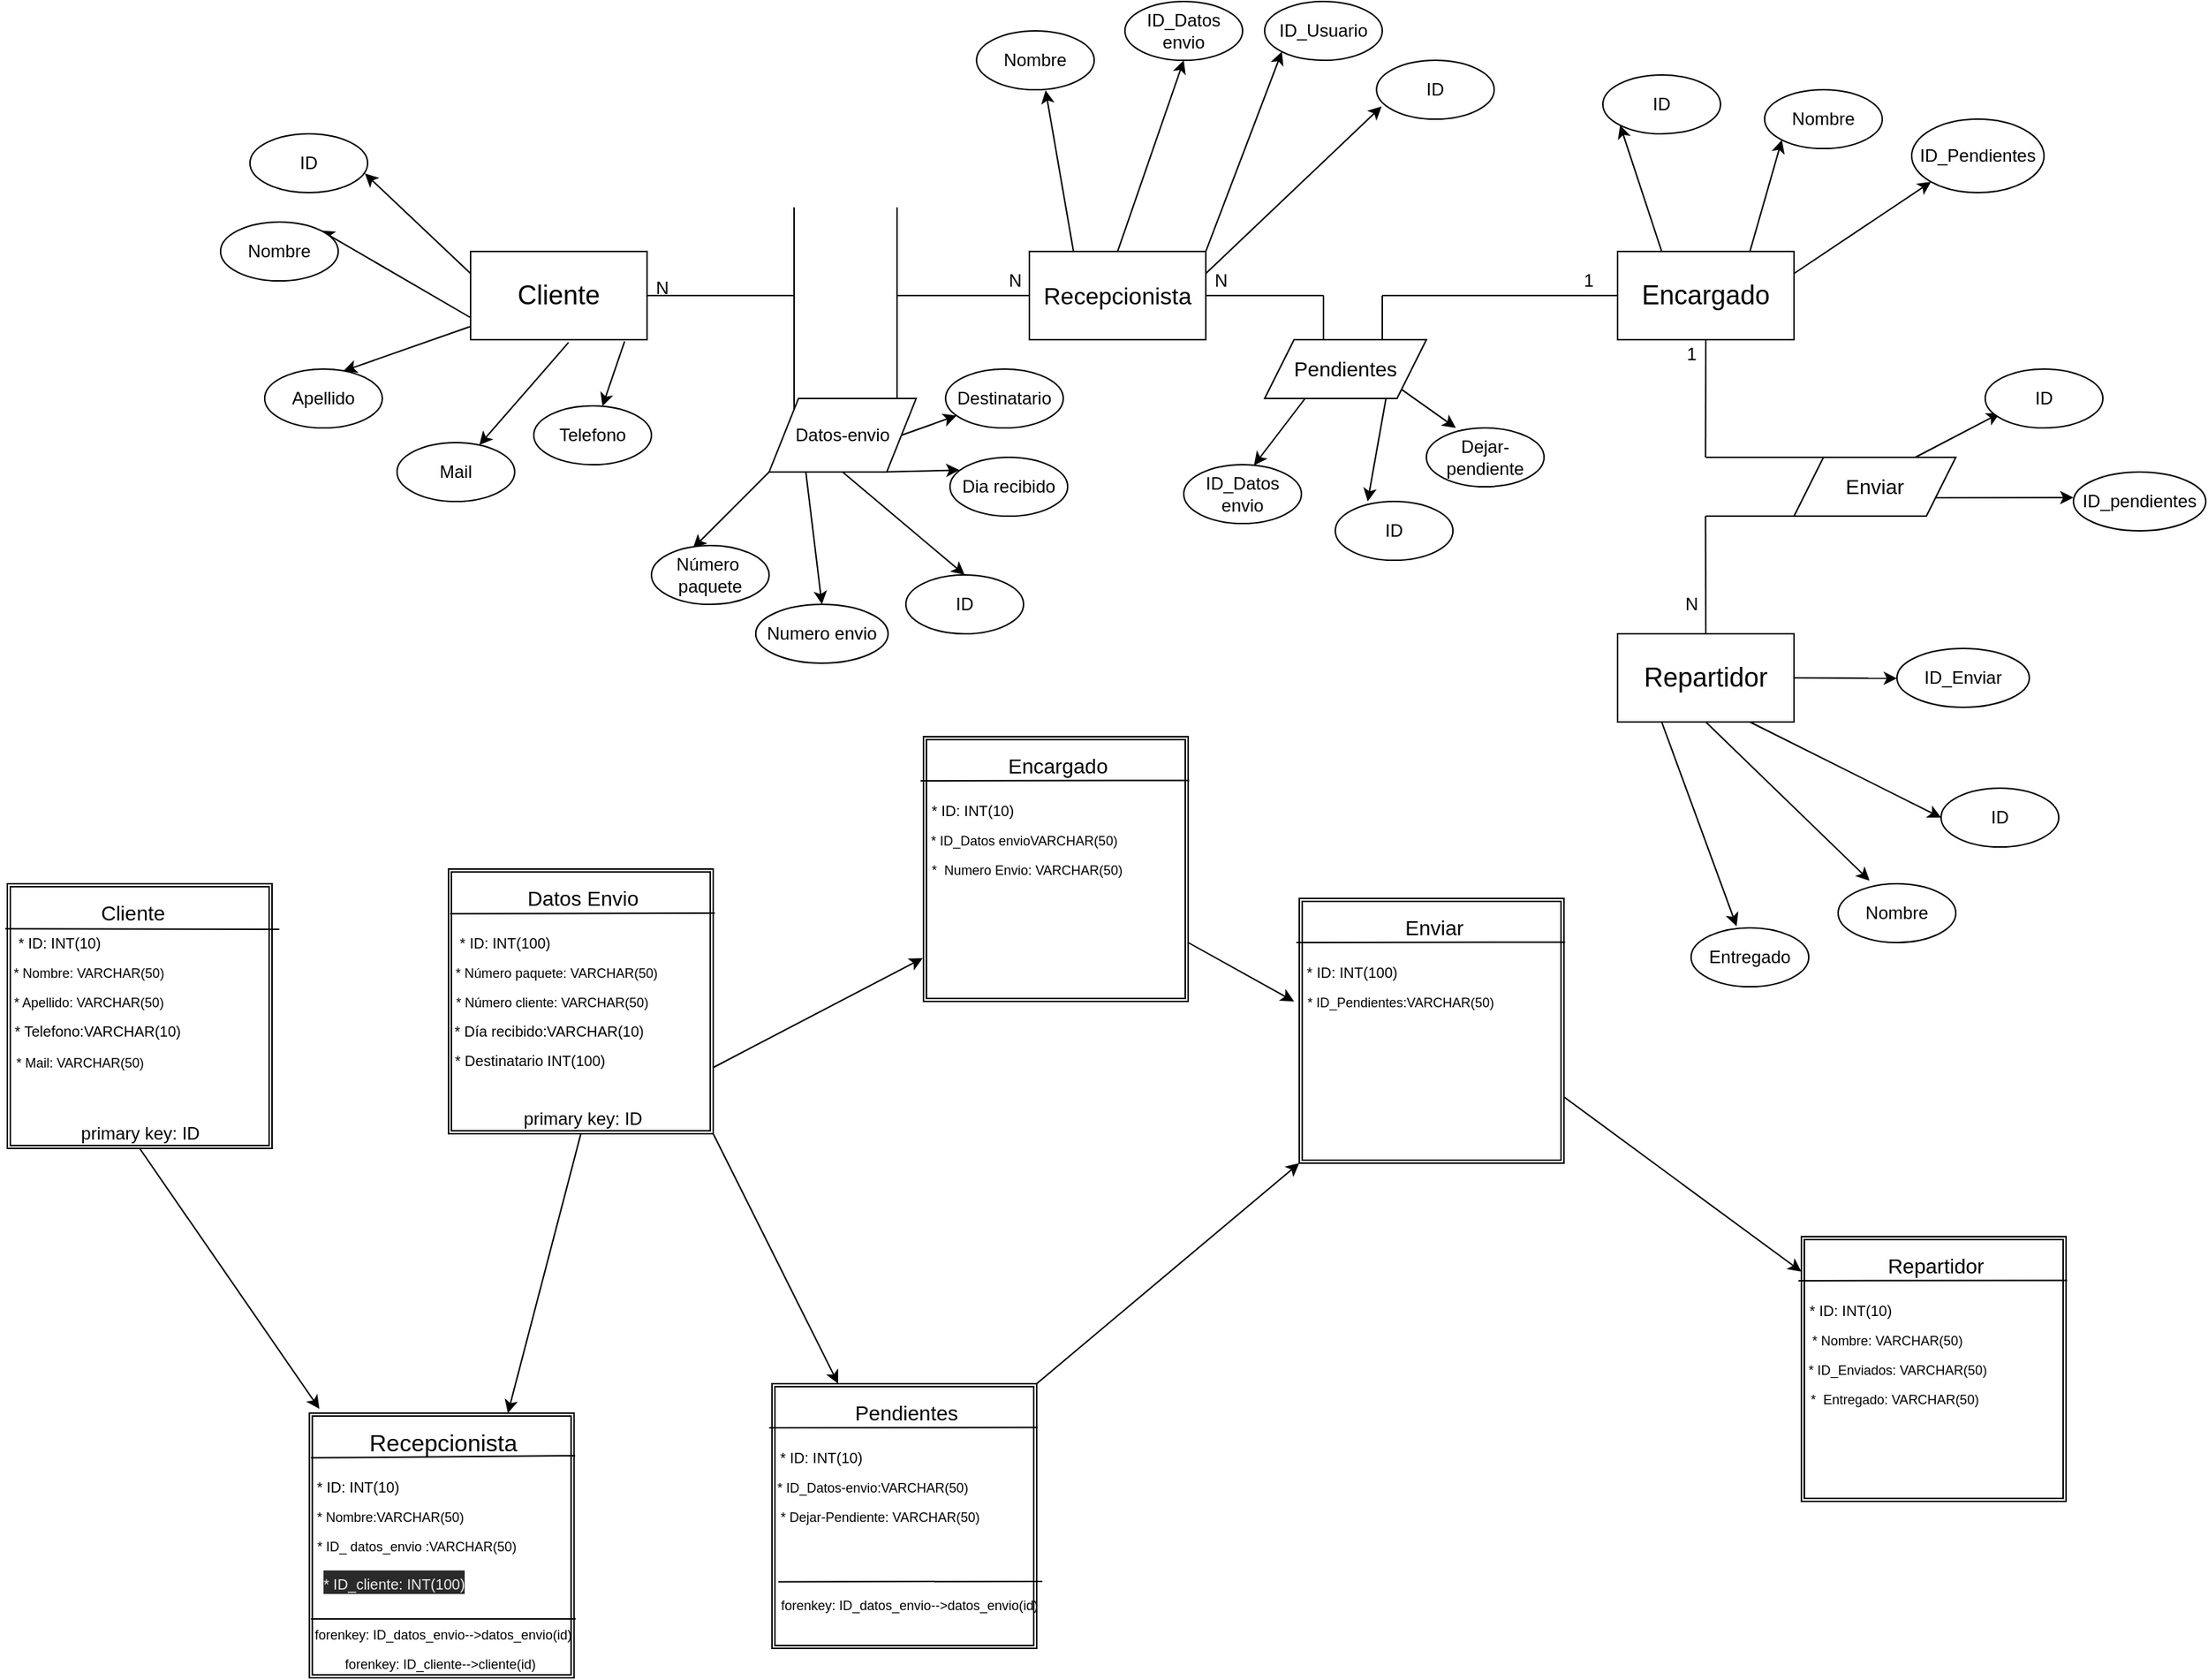 <mxfile>
    <diagram id="szAuExEihpR_oLBRPBaR" name="Página-1">
        <mxGraphModel dx="2350" dy="823" grid="1" gridSize="10" guides="1" tooltips="1" connect="1" arrows="1" fold="1" page="1" pageScale="1" pageWidth="827" pageHeight="1169" math="0" shadow="0">
            <root>
                <mxCell id="0"/>
                <mxCell id="1" parent="0"/>
                <mxCell id="46" style="edgeStyle=none;html=1;entryX=0.67;entryY=0.032;entryDx=0;entryDy=0;entryPerimeter=0;" parent="1" source="2" target="47" edge="1">
                    <mxGeometry relative="1" as="geometry">
                        <mxPoint x="150.0" y="360.0" as="targetPoint"/>
                    </mxGeometry>
                </mxCell>
                <mxCell id="50" style="edgeStyle=none;html=1;exitX=0.555;exitY=1.033;exitDx=0;exitDy=0;exitPerimeter=0;" parent="1" source="2" target="48" edge="1">
                    <mxGeometry relative="1" as="geometry"/>
                </mxCell>
                <mxCell id="62" style="edgeStyle=none;html=1;exitX=0.873;exitY=1.019;exitDx=0;exitDy=0;exitPerimeter=0;" parent="1" source="2" target="61" edge="1">
                    <mxGeometry relative="1" as="geometry"/>
                </mxCell>
                <mxCell id="105" style="edgeStyle=none;html=1;exitX=0;exitY=0.25;exitDx=0;exitDy=0;entryX=0.977;entryY=0.675;entryDx=0;entryDy=0;entryPerimeter=0;" parent="1" source="2" target="104" edge="1">
                    <mxGeometry relative="1" as="geometry"/>
                </mxCell>
                <mxCell id="2" value="&lt;font style=&quot;font-size: 18px&quot;&gt;Cliente&lt;/font&gt;" style="rounded=0;whiteSpace=wrap;html=1;" parent="1" vertex="1">
                    <mxGeometry x="120" y="200" width="120" height="60" as="geometry"/>
                </mxCell>
                <mxCell id="4" value="" style="endArrow=none;html=1;exitX=1;exitY=0.5;exitDx=0;exitDy=0;" parent="1" source="2" edge="1">
                    <mxGeometry width="50" height="50" relative="1" as="geometry">
                        <mxPoint x="470" y="330" as="sourcePoint"/>
                        <mxPoint x="340" y="230" as="targetPoint"/>
                    </mxGeometry>
                </mxCell>
                <mxCell id="5" value="N" style="text;html=1;align=center;verticalAlign=middle;resizable=0;points=[];autosize=1;strokeColor=none;fillColor=none;" parent="1" vertex="1">
                    <mxGeometry x="240" y="215" width="20" height="20" as="geometry"/>
                </mxCell>
                <mxCell id="66" style="edgeStyle=none;html=1;exitX=0.25;exitY=0;exitDx=0;exitDy=0;entryX=0.587;entryY=1.01;entryDx=0;entryDy=0;entryPerimeter=0;" parent="1" source="7" target="68" edge="1">
                    <mxGeometry relative="1" as="geometry">
                        <mxPoint x="500.0" y="140.0" as="targetPoint"/>
                    </mxGeometry>
                </mxCell>
                <mxCell id="70" style="edgeStyle=none;html=1;exitX=0.5;exitY=0;exitDx=0;exitDy=0;entryX=0.5;entryY=1;entryDx=0;entryDy=0;" parent="1" source="7" target="69" edge="1">
                    <mxGeometry relative="1" as="geometry"/>
                </mxCell>
                <mxCell id="126" style="edgeStyle=none;html=1;exitX=1;exitY=0;exitDx=0;exitDy=0;entryX=0;entryY=1;entryDx=0;entryDy=0;" parent="1" source="7" target="127" edge="1">
                    <mxGeometry relative="1" as="geometry">
                        <mxPoint x="680" y="100" as="targetPoint"/>
                    </mxGeometry>
                </mxCell>
                <mxCell id="184" style="edgeStyle=none;html=1;exitX=1;exitY=0.25;exitDx=0;exitDy=0;entryX=0.043;entryY=0.785;entryDx=0;entryDy=0;entryPerimeter=0;" parent="1" source="7" target="185" edge="1">
                    <mxGeometry relative="1" as="geometry">
                        <mxPoint x="710" y="150" as="targetPoint"/>
                    </mxGeometry>
                </mxCell>
                <mxCell id="7" value="&lt;font size=&quot;3&quot;&gt;Recepcionista&lt;/font&gt;" style="rounded=0;whiteSpace=wrap;html=1;" parent="1" vertex="1">
                    <mxGeometry x="500" y="200" width="120" height="60" as="geometry"/>
                </mxCell>
                <mxCell id="8" value="" style="endArrow=none;html=1;" parent="1" target="7" edge="1">
                    <mxGeometry width="50" height="50" relative="1" as="geometry">
                        <mxPoint x="410" y="230" as="sourcePoint"/>
                        <mxPoint x="520" y="280" as="targetPoint"/>
                    </mxGeometry>
                </mxCell>
                <mxCell id="39" value="" style="endArrow=classic;html=1;exitX=0;exitY=0.75;exitDx=0;exitDy=0;entryX=1;entryY=0;entryDx=0;entryDy=0;" parent="1" source="2" target="43" edge="1">
                    <mxGeometry width="50" height="50" relative="1" as="geometry">
                        <mxPoint x="100" y="360" as="sourcePoint"/>
                        <mxPoint x="60" y="300" as="targetPoint"/>
                    </mxGeometry>
                </mxCell>
                <mxCell id="43" value="Nombre" style="ellipse;whiteSpace=wrap;html=1;" parent="1" vertex="1">
                    <mxGeometry x="-50" y="180" width="80" height="40" as="geometry"/>
                </mxCell>
                <mxCell id="47" value="Apellido" style="ellipse;whiteSpace=wrap;html=1;" parent="1" vertex="1">
                    <mxGeometry x="-20" y="280" width="80" height="40" as="geometry"/>
                </mxCell>
                <mxCell id="48" value="Mail" style="ellipse;whiteSpace=wrap;html=1;" parent="1" vertex="1">
                    <mxGeometry x="70" y="330" width="80" height="40" as="geometry"/>
                </mxCell>
                <mxCell id="61" value="Telefono" style="ellipse;whiteSpace=wrap;html=1;" parent="1" vertex="1">
                    <mxGeometry x="163" y="305" width="80" height="40" as="geometry"/>
                </mxCell>
                <mxCell id="65" value="N" style="text;html=1;align=center;verticalAlign=middle;resizable=0;points=[];autosize=1;strokeColor=none;fillColor=none;" parent="1" vertex="1">
                    <mxGeometry x="480" y="210" width="20" height="20" as="geometry"/>
                </mxCell>
                <mxCell id="68" value="Nombre" style="ellipse;whiteSpace=wrap;html=1;" parent="1" vertex="1">
                    <mxGeometry x="464.08" y="50" width="80" height="40" as="geometry"/>
                </mxCell>
                <mxCell id="69" value="ID_Datos&lt;br&gt;envio" style="ellipse;whiteSpace=wrap;html=1;" parent="1" vertex="1">
                    <mxGeometry x="565" y="30" width="80" height="40" as="geometry"/>
                </mxCell>
                <mxCell id="71" value="" style="endArrow=none;html=1;" parent="1" edge="1">
                    <mxGeometry width="50" height="50" relative="1" as="geometry">
                        <mxPoint x="340" y="310" as="sourcePoint"/>
                        <mxPoint x="340" y="230" as="targetPoint"/>
                    </mxGeometry>
                </mxCell>
                <mxCell id="72" value="" style="endArrow=none;html=1;" parent="1" edge="1">
                    <mxGeometry width="50" height="50" relative="1" as="geometry">
                        <mxPoint x="410" y="310" as="sourcePoint"/>
                        <mxPoint x="410" y="230" as="targetPoint"/>
                    </mxGeometry>
                </mxCell>
                <mxCell id="75" style="edgeStyle=none;html=1;exitX=0;exitY=1;exitDx=0;exitDy=0;entryX=0.354;entryY=0.044;entryDx=0;entryDy=0;entryPerimeter=0;" parent="1" source="73" target="74" edge="1">
                    <mxGeometry relative="1" as="geometry"/>
                </mxCell>
                <mxCell id="79" style="edgeStyle=none;html=1;exitX=0.75;exitY=1;exitDx=0;exitDy=0;entryX=0.08;entryY=0.217;entryDx=0;entryDy=0;entryPerimeter=0;" parent="1" source="73" target="78" edge="1">
                    <mxGeometry relative="1" as="geometry"/>
                </mxCell>
                <mxCell id="81" style="edgeStyle=none;html=1;exitX=1;exitY=0.5;exitDx=0;exitDy=0;" parent="1" source="73" target="80" edge="1">
                    <mxGeometry relative="1" as="geometry"/>
                </mxCell>
                <mxCell id="128" style="edgeStyle=none;html=1;exitX=0.5;exitY=1;exitDx=0;exitDy=0;entryX=0.5;entryY=0;entryDx=0;entryDy=0;" parent="1" source="73" target="129" edge="1">
                    <mxGeometry relative="1" as="geometry">
                        <mxPoint x="340" y="460" as="targetPoint"/>
                    </mxGeometry>
                </mxCell>
                <mxCell id="256" style="edgeStyle=none;html=1;exitX=0.25;exitY=1;exitDx=0;exitDy=0;entryX=0.5;entryY=0;entryDx=0;entryDy=0;" parent="1" source="73" target="255" edge="1">
                    <mxGeometry relative="1" as="geometry"/>
                </mxCell>
                <mxCell id="73" value="Datos-envio" style="shape=parallelogram;perimeter=parallelogramPerimeter;whiteSpace=wrap;html=1;fixedSize=1;" parent="1" vertex="1">
                    <mxGeometry x="323" y="300" width="100" height="50" as="geometry"/>
                </mxCell>
                <mxCell id="74" value="Número&amp;nbsp;&lt;br&gt;paquete" style="ellipse;whiteSpace=wrap;html=1;" parent="1" vertex="1">
                    <mxGeometry x="243" y="400" width="80" height="40" as="geometry"/>
                </mxCell>
                <mxCell id="78" value="Dia recibido" style="ellipse;whiteSpace=wrap;html=1;" parent="1" vertex="1">
                    <mxGeometry x="446.04" y="340" width="80" height="40" as="geometry"/>
                </mxCell>
                <mxCell id="80" value="Destinatario" style="ellipse;whiteSpace=wrap;html=1;" parent="1" vertex="1">
                    <mxGeometry x="443.04" y="280" width="80" height="40" as="geometry"/>
                </mxCell>
                <mxCell id="270" style="edgeStyle=none;html=1;exitX=0.5;exitY=1;exitDx=0;exitDy=0;entryX=0.038;entryY=-0.016;entryDx=0;entryDy=0;entryPerimeter=0;" parent="1" source="100" target="198" edge="1">
                    <mxGeometry relative="1" as="geometry">
                        <mxPoint x="20" y="900" as="targetPoint"/>
                    </mxGeometry>
                </mxCell>
                <mxCell id="100" value="" style="shape=ext;double=1;whiteSpace=wrap;html=1;aspect=fixed;" parent="1" vertex="1">
                    <mxGeometry x="-195" y="630" width="180" height="180" as="geometry"/>
                </mxCell>
                <mxCell id="101" value="" style="endArrow=none;html=1;exitX=-0.008;exitY=0.17;exitDx=0;exitDy=0;exitPerimeter=0;" parent="1" source="100" edge="1">
                    <mxGeometry width="50" height="50" relative="1" as="geometry">
                        <mxPoint x="-195" y="670" as="sourcePoint"/>
                        <mxPoint x="-10" y="661" as="targetPoint"/>
                    </mxGeometry>
                </mxCell>
                <mxCell id="102" value="&lt;font style=&quot;font-size: 14px&quot;&gt;Cliente&lt;/font&gt;" style="text;html=1;align=center;verticalAlign=middle;resizable=0;points=[];autosize=1;strokeColor=none;fillColor=none;" parent="1" vertex="1">
                    <mxGeometry x="-140" y="640" width="60" height="20" as="geometry"/>
                </mxCell>
                <mxCell id="103" value="&lt;font style=&quot;font-size: 9px&quot;&gt;* Nombre: VARCHAR(50)&lt;/font&gt;" style="text;html=1;align=center;verticalAlign=middle;resizable=0;points=[];autosize=1;strokeColor=none;fillColor=none;" parent="1" vertex="1">
                    <mxGeometry x="-200" y="680" width="120" height="20" as="geometry"/>
                </mxCell>
                <mxCell id="104" value="ID" style="ellipse;whiteSpace=wrap;html=1;" parent="1" vertex="1">
                    <mxGeometry x="-30" y="120" width="80" height="40" as="geometry"/>
                </mxCell>
                <mxCell id="106" value="&lt;font style=&quot;font-size: 10px&quot;&gt;* ID: INT(10)&lt;/font&gt;" style="text;html=1;align=center;verticalAlign=middle;resizable=0;points=[];autosize=1;strokeColor=none;fillColor=none;" parent="1" vertex="1">
                    <mxGeometry x="-195" y="660" width="70" height="20" as="geometry"/>
                </mxCell>
                <mxCell id="107" value="&lt;span style=&quot;font-size: 9px&quot;&gt;* Apellido: VARCHAR(50)&lt;/span&gt;" style="text;html=1;align=center;verticalAlign=middle;resizable=0;points=[];autosize=1;strokeColor=none;fillColor=none;fontSize=10;" parent="1" vertex="1">
                    <mxGeometry x="-200" y="700" width="120" height="20" as="geometry"/>
                </mxCell>
                <mxCell id="108" value="* Telefono:VARCHAR(10)" style="text;html=1;align=center;verticalAlign=middle;resizable=0;points=[];autosize=1;strokeColor=none;fillColor=none;fontSize=10;" parent="1" vertex="1">
                    <mxGeometry x="-198.76" y="720" width="130" height="20" as="geometry"/>
                </mxCell>
                <mxCell id="168" style="edgeStyle=none;rounded=1;html=1;exitX=0.5;exitY=1;exitDx=0;exitDy=0;fontSize=14;endArrow=none;endFill=0;" parent="1" source="112" edge="1">
                    <mxGeometry relative="1" as="geometry">
                        <mxPoint x="959.8" y="340" as="targetPoint"/>
                    </mxGeometry>
                </mxCell>
                <mxCell id="233" style="edgeStyle=none;html=1;exitX=0.25;exitY=0;exitDx=0;exitDy=0;fontSize=18;entryX=0;entryY=1;entryDx=0;entryDy=0;" parent="1" source="112" target="234" edge="1">
                    <mxGeometry relative="1" as="geometry">
                        <mxPoint x="990" y="150" as="targetPoint"/>
                    </mxGeometry>
                </mxCell>
                <mxCell id="236" style="edgeStyle=none;html=1;exitX=0.75;exitY=0;exitDx=0;exitDy=0;entryX=0;entryY=1;entryDx=0;entryDy=0;fontSize=18;" parent="1" source="112" target="235" edge="1">
                    <mxGeometry relative="1" as="geometry"/>
                </mxCell>
                <mxCell id="237" style="edgeStyle=none;html=1;exitX=1;exitY=0.25;exitDx=0;exitDy=0;fontSize=18;entryX=0;entryY=1;entryDx=0;entryDy=0;" parent="1" source="112" target="238" edge="1">
                    <mxGeometry relative="1" as="geometry">
                        <mxPoint x="1090.0" y="180" as="targetPoint"/>
                    </mxGeometry>
                </mxCell>
                <mxCell id="112" value="&lt;font style=&quot;font-size: 18px&quot;&gt;Encargado&lt;/font&gt;" style="rounded=0;whiteSpace=wrap;html=1;" parent="1" vertex="1">
                    <mxGeometry x="900" y="200" width="120" height="60" as="geometry"/>
                </mxCell>
                <mxCell id="120" value="" style="endArrow=none;html=1;fontSize=18;exitX=1;exitY=0.5;exitDx=0;exitDy=0;" parent="1" source="7" edge="1">
                    <mxGeometry width="50" height="50" relative="1" as="geometry">
                        <mxPoint x="620" y="240" as="sourcePoint"/>
                        <mxPoint x="700" y="230" as="targetPoint"/>
                    </mxGeometry>
                </mxCell>
                <mxCell id="122" value="" style="endArrow=none;html=1;fontSize=18;entryX=0;entryY=0.5;entryDx=0;entryDy=0;" parent="1" target="112" edge="1">
                    <mxGeometry width="50" height="50" relative="1" as="geometry">
                        <mxPoint x="740" y="230" as="sourcePoint"/>
                        <mxPoint x="810" y="240" as="targetPoint"/>
                    </mxGeometry>
                </mxCell>
                <mxCell id="123" value="" style="endArrow=none;html=1;fontSize=18;" parent="1" edge="1">
                    <mxGeometry width="50" height="50" relative="1" as="geometry">
                        <mxPoint x="340" y="230" as="sourcePoint"/>
                        <mxPoint x="340" y="170" as="targetPoint"/>
                    </mxGeometry>
                </mxCell>
                <mxCell id="124" value="" style="endArrow=none;html=1;fontSize=18;" parent="1" edge="1">
                    <mxGeometry width="50" height="50" relative="1" as="geometry">
                        <mxPoint x="410" y="230" as="sourcePoint"/>
                        <mxPoint x="410" y="170" as="targetPoint"/>
                    </mxGeometry>
                </mxCell>
                <mxCell id="127" value="ID_Usuario" style="ellipse;whiteSpace=wrap;html=1;" parent="1" vertex="1">
                    <mxGeometry x="660" y="30" width="80" height="40" as="geometry"/>
                </mxCell>
                <mxCell id="129" value="ID" style="ellipse;whiteSpace=wrap;html=1;" parent="1" vertex="1">
                    <mxGeometry x="416.04" y="420" width="80" height="40" as="geometry"/>
                </mxCell>
                <mxCell id="146" style="edgeStyle=none;html=1;exitX=0.25;exitY=1;exitDx=0;exitDy=0;fontSize=14;entryX=0.597;entryY=0.011;entryDx=0;entryDy=0;entryPerimeter=0;" parent="1" source="139" target="145" edge="1">
                    <mxGeometry relative="1" as="geometry">
                        <mxPoint x="680" y="330" as="targetPoint"/>
                    </mxGeometry>
                </mxCell>
                <mxCell id="148" style="edgeStyle=none;html=1;exitX=0.75;exitY=1;exitDx=0;exitDy=0;entryX=0.275;entryY=0;entryDx=0;entryDy=0;entryPerimeter=0;fontSize=14;" parent="1" source="139" target="147" edge="1">
                    <mxGeometry relative="1" as="geometry"/>
                </mxCell>
                <mxCell id="261" style="edgeStyle=none;html=1;exitX=1;exitY=1;exitDx=0;exitDy=0;" parent="1" source="139" edge="1">
                    <mxGeometry relative="1" as="geometry">
                        <mxPoint x="790" y="320" as="targetPoint"/>
                    </mxGeometry>
                </mxCell>
                <mxCell id="139" value="&lt;font style=&quot;font-size: 14px&quot;&gt;Pendientes&lt;/font&gt;" style="shape=parallelogram;perimeter=parallelogramPerimeter;whiteSpace=wrap;html=1;fixedSize=1;" parent="1" vertex="1">
                    <mxGeometry x="660" y="260" width="110" height="40" as="geometry"/>
                </mxCell>
                <mxCell id="141" value="" style="endArrow=none;html=1;" parent="1" edge="1">
                    <mxGeometry width="50" height="50" relative="1" as="geometry">
                        <mxPoint x="700" y="260" as="sourcePoint"/>
                        <mxPoint x="700" y="230" as="targetPoint"/>
                    </mxGeometry>
                </mxCell>
                <mxCell id="142" value="" style="endArrow=none;html=1;" parent="1" edge="1">
                    <mxGeometry width="50" height="50" relative="1" as="geometry">
                        <mxPoint x="740" y="260" as="sourcePoint"/>
                        <mxPoint x="740" y="230" as="targetPoint"/>
                    </mxGeometry>
                </mxCell>
                <mxCell id="145" value="ID_Datos&lt;br&gt;envio" style="ellipse;whiteSpace=wrap;html=1;" parent="1" vertex="1">
                    <mxGeometry x="605" y="345" width="80" height="40" as="geometry"/>
                </mxCell>
                <mxCell id="147" value="ID" style="ellipse;whiteSpace=wrap;html=1;" parent="1" vertex="1">
                    <mxGeometry x="708.04" y="370" width="80" height="40" as="geometry"/>
                </mxCell>
                <mxCell id="271" style="edgeStyle=none;html=1;exitX=0.5;exitY=1;exitDx=0;exitDy=0;entryX=0.75;entryY=0;entryDx=0;entryDy=0;" parent="1" source="150" target="198" edge="1">
                    <mxGeometry relative="1" as="geometry">
                        <mxPoint x="190" y="900" as="targetPoint"/>
                    </mxGeometry>
                </mxCell>
                <mxCell id="291" style="edgeStyle=none;html=1;exitX=1;exitY=1;exitDx=0;exitDy=0;" parent="1" source="150" target="209" edge="1">
                    <mxGeometry relative="1" as="geometry"/>
                </mxCell>
                <mxCell id="293" style="edgeStyle=none;html=1;exitX=1;exitY=0.75;exitDx=0;exitDy=0;entryX=-0.003;entryY=0.837;entryDx=0;entryDy=0;entryPerimeter=0;" parent="1" source="150" target="215" edge="1">
                    <mxGeometry relative="1" as="geometry"/>
                </mxCell>
                <mxCell id="150" value="" style="shape=ext;double=1;whiteSpace=wrap;html=1;aspect=fixed;" parent="1" vertex="1">
                    <mxGeometry x="105.0" y="620" width="180" height="180" as="geometry"/>
                </mxCell>
                <mxCell id="152" value="&lt;font style=&quot;font-size: 14px&quot;&gt;Datos Envio&lt;/font&gt;" style="text;html=1;align=center;verticalAlign=middle;resizable=0;points=[];autosize=1;strokeColor=none;fillColor=none;" parent="1" vertex="1">
                    <mxGeometry x="151.08" y="630" width="90" height="20" as="geometry"/>
                </mxCell>
                <mxCell id="153" value="&lt;font style=&quot;font-size: 9px&quot;&gt;* Número paquete: VARCHAR(50)&lt;/font&gt;" style="text;html=1;align=center;verticalAlign=middle;resizable=0;points=[];autosize=1;strokeColor=none;fillColor=none;" parent="1" vertex="1">
                    <mxGeometry x="103.04" y="680" width="150" height="20" as="geometry"/>
                </mxCell>
                <mxCell id="154" value="&lt;font style=&quot;font-size: 10px&quot;&gt;* ID: INT(100)&lt;/font&gt;" style="text;html=1;align=center;verticalAlign=middle;resizable=0;points=[];autosize=1;strokeColor=none;fillColor=none;" parent="1" vertex="1">
                    <mxGeometry x="103.04" y="660" width="80" height="20" as="geometry"/>
                </mxCell>
                <mxCell id="155" value="&lt;span style=&quot;font-size: 9px&quot;&gt;* Número cliente: VARCHAR(50)&lt;/span&gt;" style="text;html=1;align=center;verticalAlign=middle;resizable=0;points=[];autosize=1;strokeColor=none;fillColor=none;fontSize=10;" parent="1" vertex="1">
                    <mxGeometry x="100.0" y="700" width="150" height="20" as="geometry"/>
                </mxCell>
                <mxCell id="156" value="* Día recibido:VARCHAR(10)" style="text;html=1;align=center;verticalAlign=middle;resizable=0;points=[];autosize=1;strokeColor=none;fillColor=none;fontSize=10;" parent="1" vertex="1">
                    <mxGeometry x="103.04" y="720" width="140" height="20" as="geometry"/>
                </mxCell>
                <mxCell id="157" value="* Destinatario INT(100)" style="text;html=1;align=center;verticalAlign=middle;resizable=0;points=[];autosize=1;strokeColor=none;fillColor=none;fontSize=10;" parent="1" vertex="1">
                    <mxGeometry x="100.0" y="740" width="120" height="20" as="geometry"/>
                </mxCell>
                <mxCell id="160" value="" style="endArrow=none;html=1;fontSize=14;entryX=0.006;entryY=0.169;entryDx=0;entryDy=0;entryPerimeter=0;" parent="1" target="150" edge="1">
                    <mxGeometry width="50" height="50" relative="1" as="geometry">
                        <mxPoint x="286.08" y="650" as="sourcePoint"/>
                        <mxPoint x="-60.0" y="560" as="targetPoint"/>
                    </mxGeometry>
                </mxCell>
                <mxCell id="169" style="edgeStyle=none;rounded=1;html=1;exitX=0.5;exitY=0;exitDx=0;exitDy=0;fontSize=14;endArrow=none;endFill=0;" parent="1" source="164" edge="1">
                    <mxGeometry relative="1" as="geometry">
                        <mxPoint x="959.8" y="380" as="targetPoint"/>
                    </mxGeometry>
                </mxCell>
                <mxCell id="241" style="edgeStyle=none;html=1;exitX=0.5;exitY=1;exitDx=0;exitDy=0;fontSize=18;entryX=0.267;entryY=-0.053;entryDx=0;entryDy=0;entryPerimeter=0;" parent="1" source="164" target="244" edge="1">
                    <mxGeometry relative="1" as="geometry">
                        <mxPoint x="1070" y="620" as="targetPoint"/>
                    </mxGeometry>
                </mxCell>
                <mxCell id="246" style="edgeStyle=none;html=1;exitX=0.75;exitY=1;exitDx=0;exitDy=0;entryX=0;entryY=0.5;entryDx=0;entryDy=0;fontSize=18;" parent="1" source="164" target="245" edge="1">
                    <mxGeometry relative="1" as="geometry"/>
                </mxCell>
                <mxCell id="248" style="edgeStyle=none;html=1;exitX=0.25;exitY=1;exitDx=0;exitDy=0;fontSize=18;entryX=0.387;entryY=-0.027;entryDx=0;entryDy=0;entryPerimeter=0;" parent="1" source="164" target="249" edge="1">
                    <mxGeometry relative="1" as="geometry">
                        <mxPoint x="980.0" y="650" as="targetPoint"/>
                    </mxGeometry>
                </mxCell>
                <mxCell id="258" style="edgeStyle=none;html=1;exitX=1;exitY=0.5;exitDx=0;exitDy=0;" parent="1" source="164" edge="1">
                    <mxGeometry relative="1" as="geometry">
                        <mxPoint x="1090" y="490.333" as="targetPoint"/>
                    </mxGeometry>
                </mxCell>
                <mxCell id="164" value="&lt;font style=&quot;font-size: 18px&quot;&gt;Repartidor&lt;/font&gt;" style="rounded=0;whiteSpace=wrap;html=1;" parent="1" vertex="1">
                    <mxGeometry x="900" y="460" width="120" height="60" as="geometry"/>
                </mxCell>
                <mxCell id="170" style="edgeStyle=none;rounded=1;html=1;exitX=0.75;exitY=0;exitDx=0;exitDy=0;fontSize=14;endArrow=classic;endFill=1;" parent="1" source="165" edge="1">
                    <mxGeometry relative="1" as="geometry">
                        <mxPoint x="1160" y="310" as="targetPoint"/>
                    </mxGeometry>
                </mxCell>
                <mxCell id="172" style="edgeStyle=none;rounded=1;html=1;exitX=1;exitY=0.75;exitDx=0;exitDy=0;fontSize=14;endArrow=classic;endFill=1;" parent="1" source="165" edge="1">
                    <mxGeometry relative="1" as="geometry">
                        <mxPoint x="1210" y="367.4" as="targetPoint"/>
                    </mxGeometry>
                </mxCell>
                <mxCell id="165" value="&lt;span style=&quot;font-size: 14px&quot;&gt;Enviar&lt;/span&gt;" style="shape=parallelogram;perimeter=parallelogramPerimeter;whiteSpace=wrap;html=1;fixedSize=1;" parent="1" vertex="1">
                    <mxGeometry x="1020" y="340" width="110" height="40" as="geometry"/>
                </mxCell>
                <mxCell id="166" value="" style="endArrow=none;html=1;rounded=1;fontSize=14;" parent="1" edge="1">
                    <mxGeometry width="50" height="50" relative="1" as="geometry">
                        <mxPoint x="1050" y="340" as="sourcePoint"/>
                        <mxPoint x="960" y="340" as="targetPoint"/>
                    </mxGeometry>
                </mxCell>
                <mxCell id="167" value="" style="endArrow=none;html=1;rounded=1;fontSize=14;exitX=0;exitY=1;exitDx=0;exitDy=0;" parent="1" source="165" edge="1">
                    <mxGeometry width="50" height="50" relative="1" as="geometry">
                        <mxPoint x="900" y="440" as="sourcePoint"/>
                        <mxPoint x="960" y="380" as="targetPoint"/>
                    </mxGeometry>
                </mxCell>
                <mxCell id="175" value="ID" style="ellipse;whiteSpace=wrap;html=1;" parent="1" vertex="1">
                    <mxGeometry x="1150" y="280" width="80" height="40" as="geometry"/>
                </mxCell>
                <mxCell id="176" value="ID_pendientes" style="ellipse;whiteSpace=wrap;html=1;" parent="1" vertex="1">
                    <mxGeometry x="1210" y="350" width="90" height="40" as="geometry"/>
                </mxCell>
                <mxCell id="185" value="ID" style="ellipse;whiteSpace=wrap;html=1;" parent="1" vertex="1">
                    <mxGeometry x="736.08" y="70" width="80" height="40" as="geometry"/>
                </mxCell>
                <mxCell id="198" value="" style="shape=ext;double=1;whiteSpace=wrap;html=1;aspect=fixed;" parent="1" vertex="1">
                    <mxGeometry x="10.36" y="990" width="180" height="180" as="geometry"/>
                </mxCell>
                <mxCell id="199" value="&lt;span style=&quot;font-size: medium&quot;&gt;Recepcionista&lt;/span&gt;" style="text;html=1;align=center;verticalAlign=middle;resizable=0;points=[];autosize=1;strokeColor=none;fillColor=none;" parent="1" vertex="1">
                    <mxGeometry x="41.44" y="1000" width="120" height="20" as="geometry"/>
                </mxCell>
                <mxCell id="200" value="&lt;font style=&quot;font-size: 9px&quot;&gt;* Nombre:VARCHAR(50)&lt;/font&gt;" style="text;html=1;align=center;verticalAlign=middle;resizable=0;points=[];autosize=1;strokeColor=none;fillColor=none;" parent="1" vertex="1">
                    <mxGeometry x="5.36" y="1050" width="120" height="20" as="geometry"/>
                </mxCell>
                <mxCell id="201" value="&lt;font style=&quot;font-size: 10px&quot;&gt;* ID: INT(10)&lt;/font&gt;" style="text;html=1;align=center;verticalAlign=middle;resizable=0;points=[];autosize=1;strokeColor=none;fillColor=none;" parent="1" vertex="1">
                    <mxGeometry x="8.4" y="1030" width="70" height="20" as="geometry"/>
                </mxCell>
                <mxCell id="202" value="&lt;span style=&quot;font-size: 9px&quot;&gt;* ID_ datos_envio :VARCHAR(50)&lt;/span&gt;" style="text;html=1;align=center;verticalAlign=middle;resizable=0;points=[];autosize=1;strokeColor=none;fillColor=none;fontSize=10;" parent="1" vertex="1">
                    <mxGeometry x="8.4" y="1070" width="150" height="20" as="geometry"/>
                </mxCell>
                <mxCell id="203" value="" style="endArrow=none;html=1;fontSize=14;entryX=0.006;entryY=0.169;entryDx=0;entryDy=0;entryPerimeter=0;exitX=1.004;exitY=0.161;exitDx=0;exitDy=0;exitPerimeter=0;" parent="1" source="198" target="198" edge="1">
                    <mxGeometry width="50" height="50" relative="1" as="geometry">
                        <mxPoint x="185.36" y="1020" as="sourcePoint"/>
                        <mxPoint x="-154.64" y="930" as="targetPoint"/>
                    </mxGeometry>
                </mxCell>
                <mxCell id="205" value="&lt;span style=&quot;font-size: 9px&quot;&gt;* Mail: VARCHAR(50)&lt;/span&gt;" style="text;html=1;align=center;verticalAlign=middle;resizable=0;points=[];autosize=1;strokeColor=none;fillColor=none;fontSize=14;" parent="1" vertex="1">
                    <mxGeometry x="-195.72" y="740" width="100" height="20" as="geometry"/>
                </mxCell>
                <mxCell id="207" value="&lt;span style=&quot;color: rgb(240 , 240 , 240) ; font-family: &amp;#34;helvetica&amp;#34; ; font-style: normal ; font-weight: 400 ; letter-spacing: normal ; text-align: center ; text-indent: 0px ; text-transform: none ; word-spacing: 0px ; background-color: rgb(42 , 42 , 42) ; display: inline ; float: none&quot;&gt;&lt;font style=&quot;font-size: 10px&quot;&gt;* ID_cliente: INT(100)&lt;/font&gt;&lt;/span&gt;" style="text;whiteSpace=wrap;html=1;fontSize=14;" parent="1" vertex="1">
                    <mxGeometry x="18.4" y="1090" width="130" height="30" as="geometry"/>
                </mxCell>
                <mxCell id="294" style="edgeStyle=none;html=1;exitX=1;exitY=0;exitDx=0;exitDy=0;entryX=0;entryY=1;entryDx=0;entryDy=0;" parent="1" source="209" target="221" edge="1">
                    <mxGeometry relative="1" as="geometry">
                        <mxPoint x="680" y="790" as="targetPoint"/>
                    </mxGeometry>
                </mxCell>
                <mxCell id="209" value="" style="shape=ext;double=1;whiteSpace=wrap;html=1;aspect=fixed;" parent="1" vertex="1">
                    <mxGeometry x="324.96" y="970" width="180" height="180" as="geometry"/>
                </mxCell>
                <mxCell id="210" value="&lt;span style=&quot;font-size: 14px&quot;&gt;Pendientes&lt;/span&gt;" style="text;html=1;align=center;verticalAlign=middle;resizable=0;points=[];autosize=1;strokeColor=none;fillColor=none;" parent="1" vertex="1">
                    <mxGeometry x="371.04" y="980" width="90" height="20" as="geometry"/>
                </mxCell>
                <mxCell id="211" value="&lt;font style=&quot;font-size: 9px&quot;&gt;* ID_Datos-envio:VARCHAR(50)&lt;/font&gt;" style="text;html=1;align=center;verticalAlign=middle;resizable=0;points=[];autosize=1;strokeColor=none;fillColor=none;" parent="1" vertex="1">
                    <mxGeometry x="318.0" y="1030" width="150" height="20" as="geometry"/>
                </mxCell>
                <mxCell id="212" value="&lt;font style=&quot;font-size: 10px&quot;&gt;* ID: INT(10)&lt;/font&gt;" style="text;html=1;align=center;verticalAlign=middle;resizable=0;points=[];autosize=1;strokeColor=none;fillColor=none;" parent="1" vertex="1">
                    <mxGeometry x="323.0" y="1010" width="70" height="20" as="geometry"/>
                </mxCell>
                <mxCell id="213" value="&lt;span style=&quot;font-size: 9px&quot;&gt;* Dejar-Pendiente: VARCHAR(50)&lt;/span&gt;" style="text;html=1;align=center;verticalAlign=middle;resizable=0;points=[];autosize=1;strokeColor=none;fillColor=none;fontSize=10;" parent="1" vertex="1">
                    <mxGeometry x="323.0" y="1050" width="150" height="20" as="geometry"/>
                </mxCell>
                <mxCell id="214" value="" style="endArrow=none;html=1;fontSize=14;exitX=1.004;exitY=0.165;exitDx=0;exitDy=0;exitPerimeter=0;" parent="1" source="209" edge="1">
                    <mxGeometry width="50" height="50" relative="1" as="geometry">
                        <mxPoint x="109.96" y="960" as="sourcePoint"/>
                        <mxPoint x="323.0" y="1000" as="targetPoint"/>
                    </mxGeometry>
                </mxCell>
                <mxCell id="275" style="edgeStyle=none;html=1;" parent="1" source="215" edge="1">
                    <mxGeometry relative="1" as="geometry">
                        <mxPoint x="640" y="670" as="sourcePoint"/>
                        <mxPoint x="680" y="710" as="targetPoint"/>
                    </mxGeometry>
                </mxCell>
                <mxCell id="215" value="" style="shape=ext;double=1;whiteSpace=wrap;html=1;aspect=fixed;" parent="1" vertex="1">
                    <mxGeometry x="428" y="530" width="180" height="180" as="geometry"/>
                </mxCell>
                <mxCell id="216" value="&lt;span style=&quot;font-size: 14px&quot;&gt;Encargado&lt;/span&gt;" style="text;html=1;align=center;verticalAlign=middle;resizable=0;points=[];autosize=1;strokeColor=none;fillColor=none;" parent="1" vertex="1">
                    <mxGeometry x="479.08" y="540" width="80" height="20" as="geometry"/>
                </mxCell>
                <mxCell id="217" value="&lt;font style=&quot;font-size: 9px&quot;&gt;* ID_Datos envioVARCHAR(50)&lt;/font&gt;" style="text;html=1;align=center;verticalAlign=middle;resizable=0;points=[];autosize=1;strokeColor=none;fillColor=none;" parent="1" vertex="1">
                    <mxGeometry x="426.04" y="590" width="140" height="20" as="geometry"/>
                </mxCell>
                <mxCell id="218" value="&lt;font style=&quot;font-size: 10px&quot;&gt;* ID: INT(10)&lt;/font&gt;" style="text;html=1;align=center;verticalAlign=middle;resizable=0;points=[];autosize=1;strokeColor=none;fillColor=none;" parent="1" vertex="1">
                    <mxGeometry x="426.04" y="570" width="70" height="20" as="geometry"/>
                </mxCell>
                <mxCell id="219" value="&lt;span style=&quot;font-size: 9px&quot;&gt;*&amp;nbsp; Numero Envio: VARCHAR(50)&lt;/span&gt;" style="text;html=1;align=center;verticalAlign=middle;resizable=0;points=[];autosize=1;strokeColor=none;fillColor=none;fontSize=10;" parent="1" vertex="1">
                    <mxGeometry x="423" y="610" width="150" height="20" as="geometry"/>
                </mxCell>
                <mxCell id="220" value="" style="endArrow=none;html=1;fontSize=14;exitX=1.004;exitY=0.165;exitDx=0;exitDy=0;exitPerimeter=0;" parent="1" source="215" edge="1">
                    <mxGeometry width="50" height="50" relative="1" as="geometry">
                        <mxPoint x="213.0" y="520" as="sourcePoint"/>
                        <mxPoint x="426.04" y="560" as="targetPoint"/>
                    </mxGeometry>
                </mxCell>
                <mxCell id="276" style="edgeStyle=none;html=1;exitX=1;exitY=0.75;exitDx=0;exitDy=0;" parent="1" source="221" target="227" edge="1">
                    <mxGeometry relative="1" as="geometry"/>
                </mxCell>
                <mxCell id="221" value="" style="shape=ext;double=1;whiteSpace=wrap;html=1;aspect=fixed;" parent="1" vertex="1">
                    <mxGeometry x="683.56" y="640" width="180" height="180" as="geometry"/>
                </mxCell>
                <mxCell id="222" value="&lt;span style=&quot;font-size: 14px&quot;&gt;Enviar&lt;/span&gt;" style="text;html=1;align=center;verticalAlign=middle;resizable=0;points=[];autosize=1;strokeColor=none;fillColor=none;" parent="1" vertex="1">
                    <mxGeometry x="744.64" y="650" width="60" height="20" as="geometry"/>
                </mxCell>
                <mxCell id="223" value="&lt;font style=&quot;font-size: 9px&quot;&gt;* ID_Pendientes:VARCHAR(50)&lt;/font&gt;" style="text;html=1;align=center;verticalAlign=middle;resizable=0;points=[];autosize=1;strokeColor=none;fillColor=none;" parent="1" vertex="1">
                    <mxGeometry x="681.6" y="700" width="140" height="20" as="geometry"/>
                </mxCell>
                <mxCell id="224" value="&lt;font style=&quot;font-size: 10px&quot;&gt;* ID: INT(100)&lt;/font&gt;" style="text;html=1;align=center;verticalAlign=middle;resizable=0;points=[];autosize=1;strokeColor=none;fillColor=none;" parent="1" vertex="1">
                    <mxGeometry x="678.56" y="680" width="80" height="20" as="geometry"/>
                </mxCell>
                <mxCell id="226" value="" style="endArrow=none;html=1;fontSize=14;exitX=1.004;exitY=0.165;exitDx=0;exitDy=0;exitPerimeter=0;" parent="1" source="221" edge="1">
                    <mxGeometry width="50" height="50" relative="1" as="geometry">
                        <mxPoint x="468.56" y="630" as="sourcePoint"/>
                        <mxPoint x="681.6" y="670" as="targetPoint"/>
                    </mxGeometry>
                </mxCell>
                <mxCell id="227" value="" style="shape=ext;double=1;whiteSpace=wrap;html=1;aspect=fixed;" parent="1" vertex="1">
                    <mxGeometry x="1025" y="870" width="180" height="180" as="geometry"/>
                </mxCell>
                <mxCell id="228" value="&lt;span style=&quot;font-size: 14px&quot;&gt;Repartidor&lt;/span&gt;" style="text;html=1;align=center;verticalAlign=middle;resizable=0;points=[];autosize=1;strokeColor=none;fillColor=none;" parent="1" vertex="1">
                    <mxGeometry x="1076.08" y="880" width="80" height="20" as="geometry"/>
                </mxCell>
                <mxCell id="230" value="&lt;font style=&quot;font-size: 10px&quot;&gt;* ID: INT(10)&lt;/font&gt;" style="text;html=1;align=center;verticalAlign=middle;resizable=0;points=[];autosize=1;strokeColor=none;fillColor=none;" parent="1" vertex="1">
                    <mxGeometry x="1023.04" y="910" width="70" height="20" as="geometry"/>
                </mxCell>
                <mxCell id="231" value="&lt;span style=&quot;font-size: 9px&quot;&gt;* ID_Enviados: VARCHAR(50)&lt;/span&gt;" style="text;html=1;align=center;verticalAlign=middle;resizable=0;points=[];autosize=1;strokeColor=none;fillColor=none;fontSize=10;" parent="1" vertex="1">
                    <mxGeometry x="1020" y="950" width="140" height="20" as="geometry"/>
                </mxCell>
                <mxCell id="232" value="" style="endArrow=none;html=1;fontSize=14;exitX=1.004;exitY=0.165;exitDx=0;exitDy=0;exitPerimeter=0;" parent="1" source="227" edge="1">
                    <mxGeometry width="50" height="50" relative="1" as="geometry">
                        <mxPoint x="810" y="860" as="sourcePoint"/>
                        <mxPoint x="1023.04" y="900" as="targetPoint"/>
                    </mxGeometry>
                </mxCell>
                <mxCell id="234" value="ID" style="ellipse;whiteSpace=wrap;html=1;" parent="1" vertex="1">
                    <mxGeometry x="890" y="80" width="80" height="40" as="geometry"/>
                </mxCell>
                <mxCell id="235" value="Nombre" style="ellipse;whiteSpace=wrap;html=1;" parent="1" vertex="1">
                    <mxGeometry x="1000" y="90" width="80" height="40" as="geometry"/>
                </mxCell>
                <mxCell id="238" value="ID_Pendientes" style="ellipse;whiteSpace=wrap;html=1;" parent="1" vertex="1">
                    <mxGeometry x="1100" y="110" width="90" height="50" as="geometry"/>
                </mxCell>
                <mxCell id="244" value="Nombre" style="ellipse;whiteSpace=wrap;html=1;" parent="1" vertex="1">
                    <mxGeometry x="1050" y="630" width="80" height="40" as="geometry"/>
                </mxCell>
                <mxCell id="245" value="ID" style="ellipse;whiteSpace=wrap;html=1;" parent="1" vertex="1">
                    <mxGeometry x="1120" y="565" width="80" height="40" as="geometry"/>
                </mxCell>
                <mxCell id="249" value="Entregado" style="ellipse;whiteSpace=wrap;html=1;" parent="1" vertex="1">
                    <mxGeometry x="950" y="660" width="80" height="40" as="geometry"/>
                </mxCell>
                <mxCell id="251" value="&lt;span style=&quot;font-size: 9px&quot;&gt;*&amp;nbsp; Entregado: VARCHAR(50)&lt;/span&gt;" style="text;html=1;align=center;verticalAlign=middle;resizable=0;points=[];autosize=1;strokeColor=none;fillColor=none;fontSize=10;" parent="1" vertex="1">
                    <mxGeometry x="1023.04" y="970" width="130" height="20" as="geometry"/>
                </mxCell>
                <mxCell id="252" value="&lt;span style=&quot;font-size: 9px&quot;&gt;* Nombre: VARCHAR(50)&lt;/span&gt;" style="text;html=1;align=center;verticalAlign=middle;resizable=0;points=[];autosize=1;strokeColor=none;fillColor=none;fontSize=10;" parent="1" vertex="1">
                    <mxGeometry x="1023.04" y="930" width="120" height="20" as="geometry"/>
                </mxCell>
                <mxCell id="255" value="Numero envio" style="ellipse;whiteSpace=wrap;html=1;" parent="1" vertex="1">
                    <mxGeometry x="313.92" y="440" width="90" height="40" as="geometry"/>
                </mxCell>
                <mxCell id="259" value="ID_Enviar" style="ellipse;whiteSpace=wrap;html=1;" parent="1" vertex="1">
                    <mxGeometry x="1090" y="470" width="90" height="40" as="geometry"/>
                </mxCell>
                <mxCell id="262" value="Dejar-pendiente" style="ellipse;whiteSpace=wrap;html=1;" parent="1" vertex="1">
                    <mxGeometry x="770" y="320" width="80" height="40" as="geometry"/>
                </mxCell>
                <mxCell id="277" value="primary key: ID" style="text;html=1;align=center;verticalAlign=middle;resizable=0;points=[];autosize=1;strokeColor=none;fillColor=none;" parent="1" vertex="1">
                    <mxGeometry x="-154.64" y="790" width="100" height="20" as="geometry"/>
                </mxCell>
                <mxCell id="278" value="primary key: ID" style="text;html=1;align=center;verticalAlign=middle;resizable=0;points=[];autosize=1;strokeColor=none;fillColor=none;" parent="1" vertex="1">
                    <mxGeometry x="146.44" y="780" width="100" height="20" as="geometry"/>
                </mxCell>
                <mxCell id="286" value="&lt;font style=&quot;font-size: 9px&quot;&gt;forenkey: ID_datos_envio--&amp;gt;datos_envio(id)&lt;/font&gt;" style="text;html=1;align=center;verticalAlign=middle;resizable=0;points=[];autosize=1;strokeColor=none;fillColor=none;" parent="1" vertex="1">
                    <mxGeometry x="6.44" y="1130" width="190" height="20" as="geometry"/>
                </mxCell>
                <mxCell id="287" value="" style="endArrow=none;html=1;exitX=0;exitY=0.5;exitDx=0;exitDy=0;entryX=1;entryY=0.5;entryDx=0;entryDy=0;" parent="1" edge="1">
                    <mxGeometry width="50" height="50" relative="1" as="geometry">
                        <mxPoint x="11.44" y="1130" as="sourcePoint"/>
                        <mxPoint x="191.44" y="1130" as="targetPoint"/>
                    </mxGeometry>
                </mxCell>
                <mxCell id="289" value="&lt;font style=&quot;font-size: 9px&quot;&gt;forenkey: ID_cliente--&amp;gt;cliente(id)&lt;/font&gt;" style="text;html=1;align=center;verticalAlign=middle;resizable=0;points=[];autosize=1;strokeColor=none;fillColor=none;" parent="1" vertex="1">
                    <mxGeometry x="24.08" y="1150" width="150" height="20" as="geometry"/>
                </mxCell>
                <mxCell id="295" value="&lt;span style=&quot;font-size: 9px&quot;&gt;forenkey: ID_datos_envio--&amp;gt;datos_envio(id)&lt;/span&gt;" style="text;html=1;align=center;verticalAlign=middle;resizable=0;points=[];autosize=1;strokeColor=none;fillColor=none;" parent="1" vertex="1">
                    <mxGeometry x="323" y="1110" width="190" height="20" as="geometry"/>
                </mxCell>
                <mxCell id="297" value="" style="endArrow=none;html=1;exitX=0;exitY=0.5;exitDx=0;exitDy=0;entryX=1.021;entryY=0.747;entryDx=0;entryDy=0;entryPerimeter=0;" parent="1" target="209" edge="1">
                    <mxGeometry width="50" height="50" relative="1" as="geometry">
                        <mxPoint x="329.28" y="1104.71" as="sourcePoint"/>
                        <mxPoint x="500" y="1105" as="targetPoint"/>
                    </mxGeometry>
                </mxCell>
                <mxCell id="298" value="N" style="text;html=1;align=center;verticalAlign=middle;resizable=0;points=[];autosize=1;strokeColor=none;fillColor=none;" parent="1" vertex="1">
                    <mxGeometry x="620" y="210" width="20" height="20" as="geometry"/>
                </mxCell>
                <mxCell id="299" value="1" style="text;html=1;align=center;verticalAlign=middle;resizable=0;points=[];autosize=1;strokeColor=none;fillColor=none;" parent="1" vertex="1">
                    <mxGeometry x="870" y="210" width="20" height="20" as="geometry"/>
                </mxCell>
                <mxCell id="300" value="1" style="text;html=1;align=center;verticalAlign=middle;resizable=0;points=[];autosize=1;strokeColor=none;fillColor=none;" parent="1" vertex="1">
                    <mxGeometry x="940" y="260" width="20" height="20" as="geometry"/>
                </mxCell>
                <mxCell id="301" value="N" style="text;html=1;align=center;verticalAlign=middle;resizable=0;points=[];autosize=1;strokeColor=none;fillColor=none;" parent="1" vertex="1">
                    <mxGeometry x="940" y="430" width="20" height="20" as="geometry"/>
                </mxCell>
            </root>
        </mxGraphModel>
    </diagram>
</mxfile>